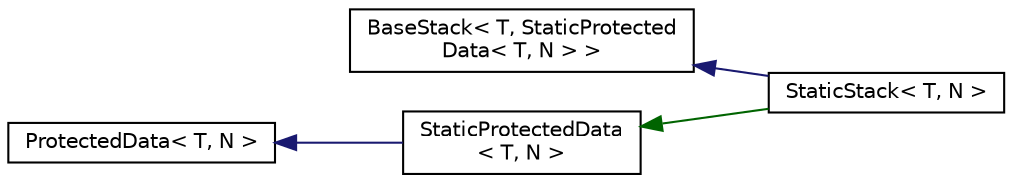 digraph "Graphical Class Hierarchy"
{
 // LATEX_PDF_SIZE
  edge [fontname="Helvetica",fontsize="10",labelfontname="Helvetica",labelfontsize="10"];
  node [fontname="Helvetica",fontsize="10",shape=record];
  rankdir="LR";
  Node10 [label="BaseStack\< T, StaticProtected\lData\< T, N \> \>",height=0.2,width=0.4,color="black", fillcolor="white", style="filled",URL="$classBaseStack.html",tooltip=" "];
  Node10 -> Node2 [dir="back",color="midnightblue",fontsize="10",style="solid",fontname="Helvetica"];
  Node2 [label="StaticStack\< T, N \>",height=0.2,width=0.4,color="black", fillcolor="white", style="filled",URL="$classStaticStack.html",tooltip=" "];
  Node0 [label="ProtectedData\< T, N \>",height=0.2,width=0.4,color="black", fillcolor="white", style="filled",URL="$structProtectedData.html",tooltip=" "];
  Node0 -> Node1 [dir="back",color="midnightblue",fontsize="10",style="solid",fontname="Helvetica"];
  Node1 [label="StaticProtectedData\l\< T, N \>",height=0.2,width=0.4,color="black", fillcolor="white", style="filled",URL="$structStaticProtectedData.html",tooltip=" "];
  Node1 -> Node2 [dir="back",color="darkgreen",fontsize="10",style="solid",fontname="Helvetica"];
}
